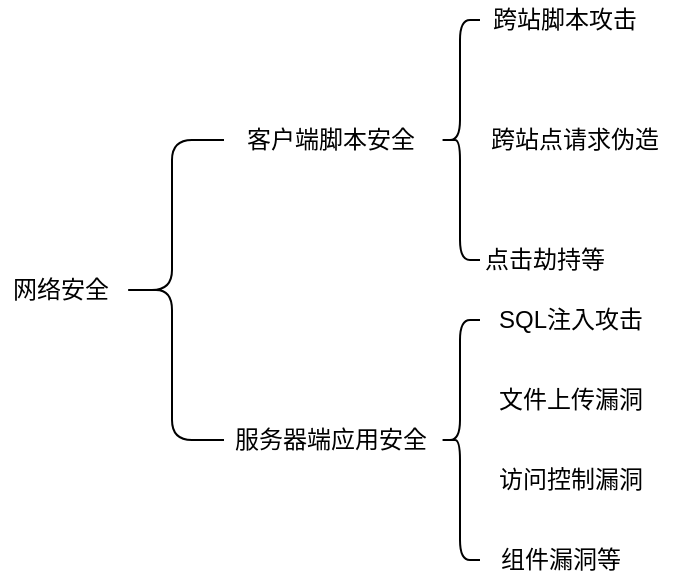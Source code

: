 <mxfile version="14.2.7" type="github">
  <diagram name="Page-1" id="f1b7ffb7-ca1e-a977-7cf5-a751b3c06c05">
    <mxGraphModel dx="782" dy="1559" grid="1" gridSize="10" guides="1" tooltips="1" connect="1" arrows="1" fold="1" page="1" pageScale="1" pageWidth="826" pageHeight="1169" background="#ffffff" math="0" shadow="0">
      <root>
        <mxCell id="0" />
        <mxCell id="1" parent="0" />
        <mxCell id="3nj9MJ5Lxi6BeN0qYhop-61" value="" style="shape=curlyBracket;whiteSpace=wrap;html=1;rounded=1;" vertex="1" parent="1">
          <mxGeometry x="388" y="-270" width="52" height="150" as="geometry" />
        </mxCell>
        <mxCell id="3nj9MJ5Lxi6BeN0qYhop-69" value="客户端脚本安全" style="text;html=1;align=center;verticalAlign=middle;resizable=0;points=[];autosize=1;" vertex="1" parent="1">
          <mxGeometry x="443" y="-280" width="100" height="20" as="geometry" />
        </mxCell>
        <mxCell id="3nj9MJ5Lxi6BeN0qYhop-70" value="网络安全" style="text;html=1;align=center;verticalAlign=middle;resizable=0;points=[];autosize=1;" vertex="1" parent="1">
          <mxGeometry x="328" y="-205" width="60" height="20" as="geometry" />
        </mxCell>
        <mxCell id="3nj9MJ5Lxi6BeN0qYhop-71" value="服务器端应用安全&lt;br&gt;" style="text;html=1;align=center;verticalAlign=middle;resizable=0;points=[];autosize=1;" vertex="1" parent="1">
          <mxGeometry x="438" y="-130" width="110" height="20" as="geometry" />
        </mxCell>
        <mxCell id="3nj9MJ5Lxi6BeN0qYhop-74" value="" style="shape=curlyBracket;whiteSpace=wrap;html=1;rounded=1;" vertex="1" parent="1">
          <mxGeometry x="548" y="-330" width="20" height="120" as="geometry" />
        </mxCell>
        <mxCell id="3nj9MJ5Lxi6BeN0qYhop-75" value="" style="shape=curlyBracket;whiteSpace=wrap;html=1;rounded=1;" vertex="1" parent="1">
          <mxGeometry x="548" y="-180" width="20" height="120" as="geometry" />
        </mxCell>
        <mxCell id="3nj9MJ5Lxi6BeN0qYhop-76" value="跨站脚本攻击" style="text;html=1;align=center;verticalAlign=middle;resizable=0;points=[];autosize=1;" vertex="1" parent="1">
          <mxGeometry x="565" y="-340" width="90" height="20" as="geometry" />
        </mxCell>
        <mxCell id="3nj9MJ5Lxi6BeN0qYhop-77" value="跨站点请求伪造" style="text;html=1;align=center;verticalAlign=middle;resizable=0;points=[];autosize=1;" vertex="1" parent="1">
          <mxGeometry x="565" y="-280" width="100" height="20" as="geometry" />
        </mxCell>
        <mxCell id="3nj9MJ5Lxi6BeN0qYhop-78" value="点击劫持等" style="text;html=1;align=center;verticalAlign=middle;resizable=0;points=[];autosize=1;" vertex="1" parent="1">
          <mxGeometry x="560" y="-220" width="80" height="20" as="geometry" />
        </mxCell>
        <mxCell id="3nj9MJ5Lxi6BeN0qYhop-79" value="SQL注入攻击" style="text;html=1;align=center;verticalAlign=middle;resizable=0;points=[];autosize=1;" vertex="1" parent="1">
          <mxGeometry x="568" y="-190" width="90" height="20" as="geometry" />
        </mxCell>
        <mxCell id="3nj9MJ5Lxi6BeN0qYhop-80" value="文件上传漏洞" style="text;html=1;align=center;verticalAlign=middle;resizable=0;points=[];autosize=1;" vertex="1" parent="1">
          <mxGeometry x="568" y="-150" width="90" height="20" as="geometry" />
        </mxCell>
        <mxCell id="3nj9MJ5Lxi6BeN0qYhop-81" value="访问控制漏洞" style="text;html=1;align=center;verticalAlign=middle;resizable=0;points=[];autosize=1;" vertex="1" parent="1">
          <mxGeometry x="568" y="-110" width="90" height="20" as="geometry" />
        </mxCell>
        <mxCell id="3nj9MJ5Lxi6BeN0qYhop-82" value="组件漏洞等" style="text;html=1;align=center;verticalAlign=middle;resizable=0;points=[];autosize=1;" vertex="1" parent="1">
          <mxGeometry x="568" y="-70" width="80" height="20" as="geometry" />
        </mxCell>
      </root>
    </mxGraphModel>
  </diagram>
</mxfile>
